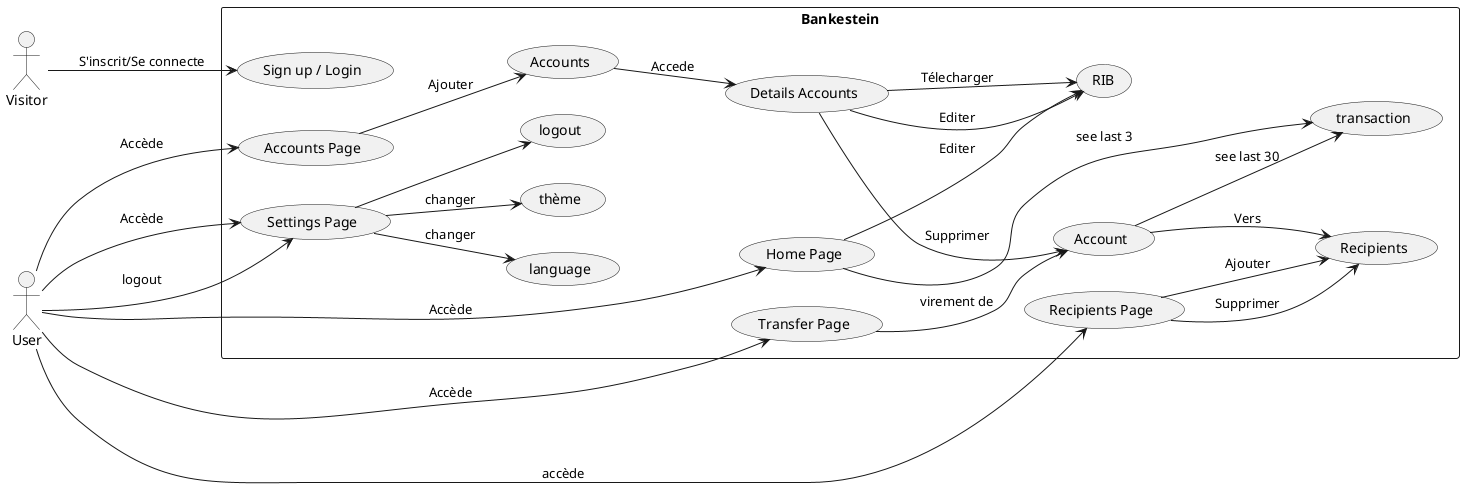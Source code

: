 @startuml
left to right direction
skinparam packageStyle rectangle

actor Visitor
actor User


rectangle "Bankestein" {
  (Home Page) as HP
  (Sign up / Login) as IC
  (Accounts Page) as AP
  (Details Accounts) as DA
  (Recipients Page) as RP
  (Settings Page) as SP
  (Accounts) as As
  (Account) as A
  (RIB) as R
  (Recipients) as Rps
  (Transfer Page) as TP

  Visitor --> IC : S'inscrit/Se connecte
  User --> HP : Accède
  User --> AP : Accède
  User --> SP : Accède
  User --> TP : Accède
  User --> SP : logout
  AP --> As : Ajouter
  As --> DA : Accede
  DA --> A : Supprimer
  DA --> R : Editer
  DA --> R : Télecharger
  User -->  RP: accède
  RP --> Rps : Ajouter
  RP --> Rps : Supprimer
  TP --> A : virement de 
  A --> Rps : Vers
  SP --> (thème) : changer
  SP --> (logout)
  SP --> (language) : changer
  A --> (transaction) : see last 30
  HP --> (transaction) : see last 3
  HP --> R : Editer
  
}

@enduml

